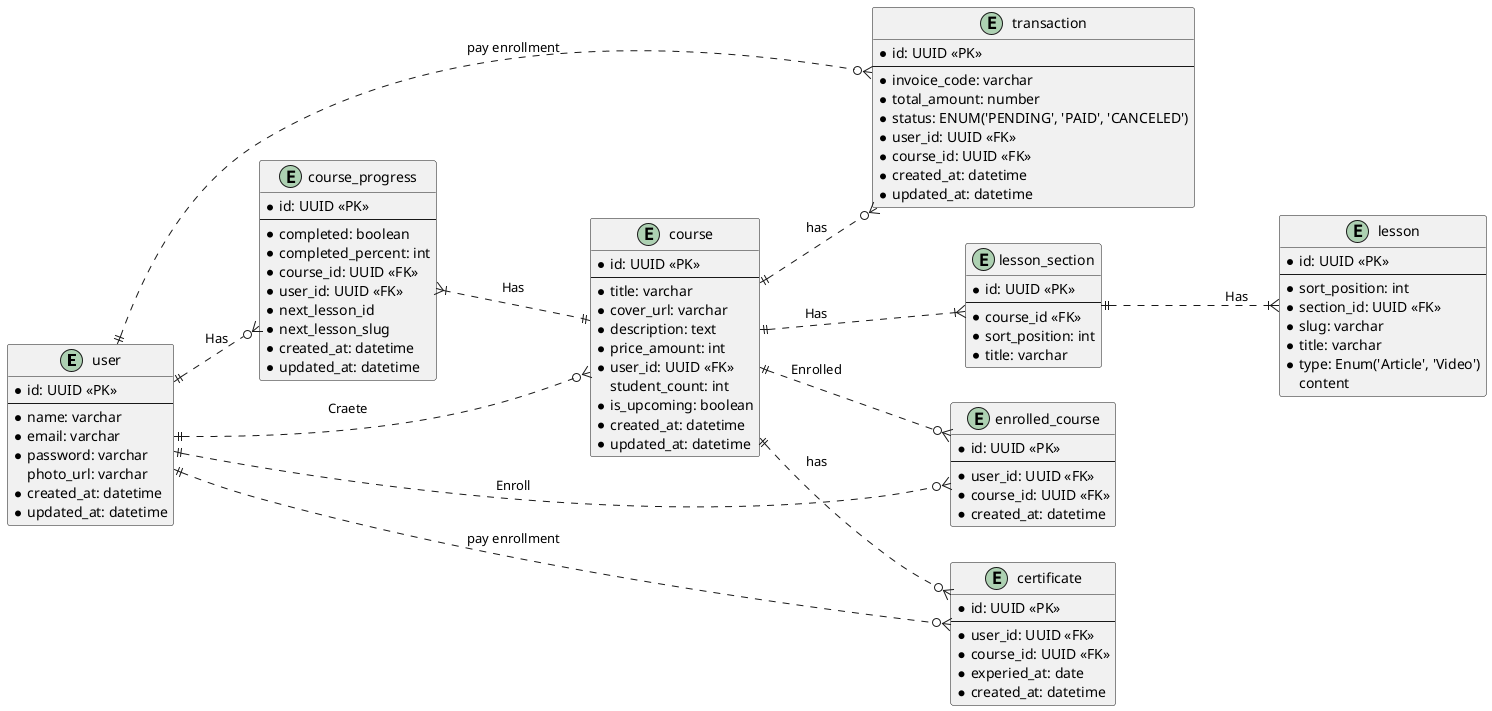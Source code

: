 @startuml
left to right direction

Entity user {
* id: UUID <<PK>>
--
* name: varchar
* email: varchar
* password: varchar
photo_url: varchar
* created_at: datetime
* updated_at: datetime
}

Entity course {
* id: UUID <<PK>>
--
* title: varchar
* cover_url: varchar
* description: text
* price_amount: int
* user_id: UUID << FK >>
student_count: int
* is_upcoming: boolean
* created_at: datetime
* updated_at: datetime
}

Entity lesson_section {
* id: UUID <<PK>>
--
* course_id <<FK>>
* sort_position: int
* title: varchar
}

Entity lesson {
* id: UUID <<PK>>
--
* sort_position: int
* section_id: UUID <<FK>>
* slug: varchar
* title: varchar
* type: Enum('Article', 'Video')
content
}

Entity course_progress {
* id: UUID <<PK>>
--
* completed: boolean
* completed_percent: int
* course_id: UUID <<FK>>
* user_id: UUID <<FK>>
* next_lesson_id
* next_lesson_slug
* created_at: datetime
* updated_at: datetime
}

Entity enrolled_course {
* id: UUID <<PK>>
--
* user_id: UUID <<FK>>
* course_id: UUID <<FK>>
* created_at: datetime
}

Entity transaction {
* id: UUID <<PK>>
--
* invoice_code: varchar
* total_amount: number
* status: ENUM('PENDING', 'PAID', 'CANCELED')
* user_id: UUID <<FK>>
* course_id: UUID <<FK>>
* created_at: datetime
* updated_at: datetime
}

Entity certificate {
* id: UUID <<PK>>
--
* user_id: UUID <<FK>>
* course_id: UUID <<FK>>
* experied_at: date
* created_at: datetime
}

user ||..o{ course : Craete
user ||..o{ course_progress : Has
course_progress }|..|| course : Has
course ||..|{ lesson_section : Has
lesson_section ||..|{ lesson : Has
user ||..o{ enrolled_course: Enroll
course ||..o{ enrolled_course: Enrolled
user ||..o{ transaction : pay enrollment
course ||..o{ transaction: has
user ||..o{ certificate : pay enrollment
course ||..o{ certificate: has
@enduml
